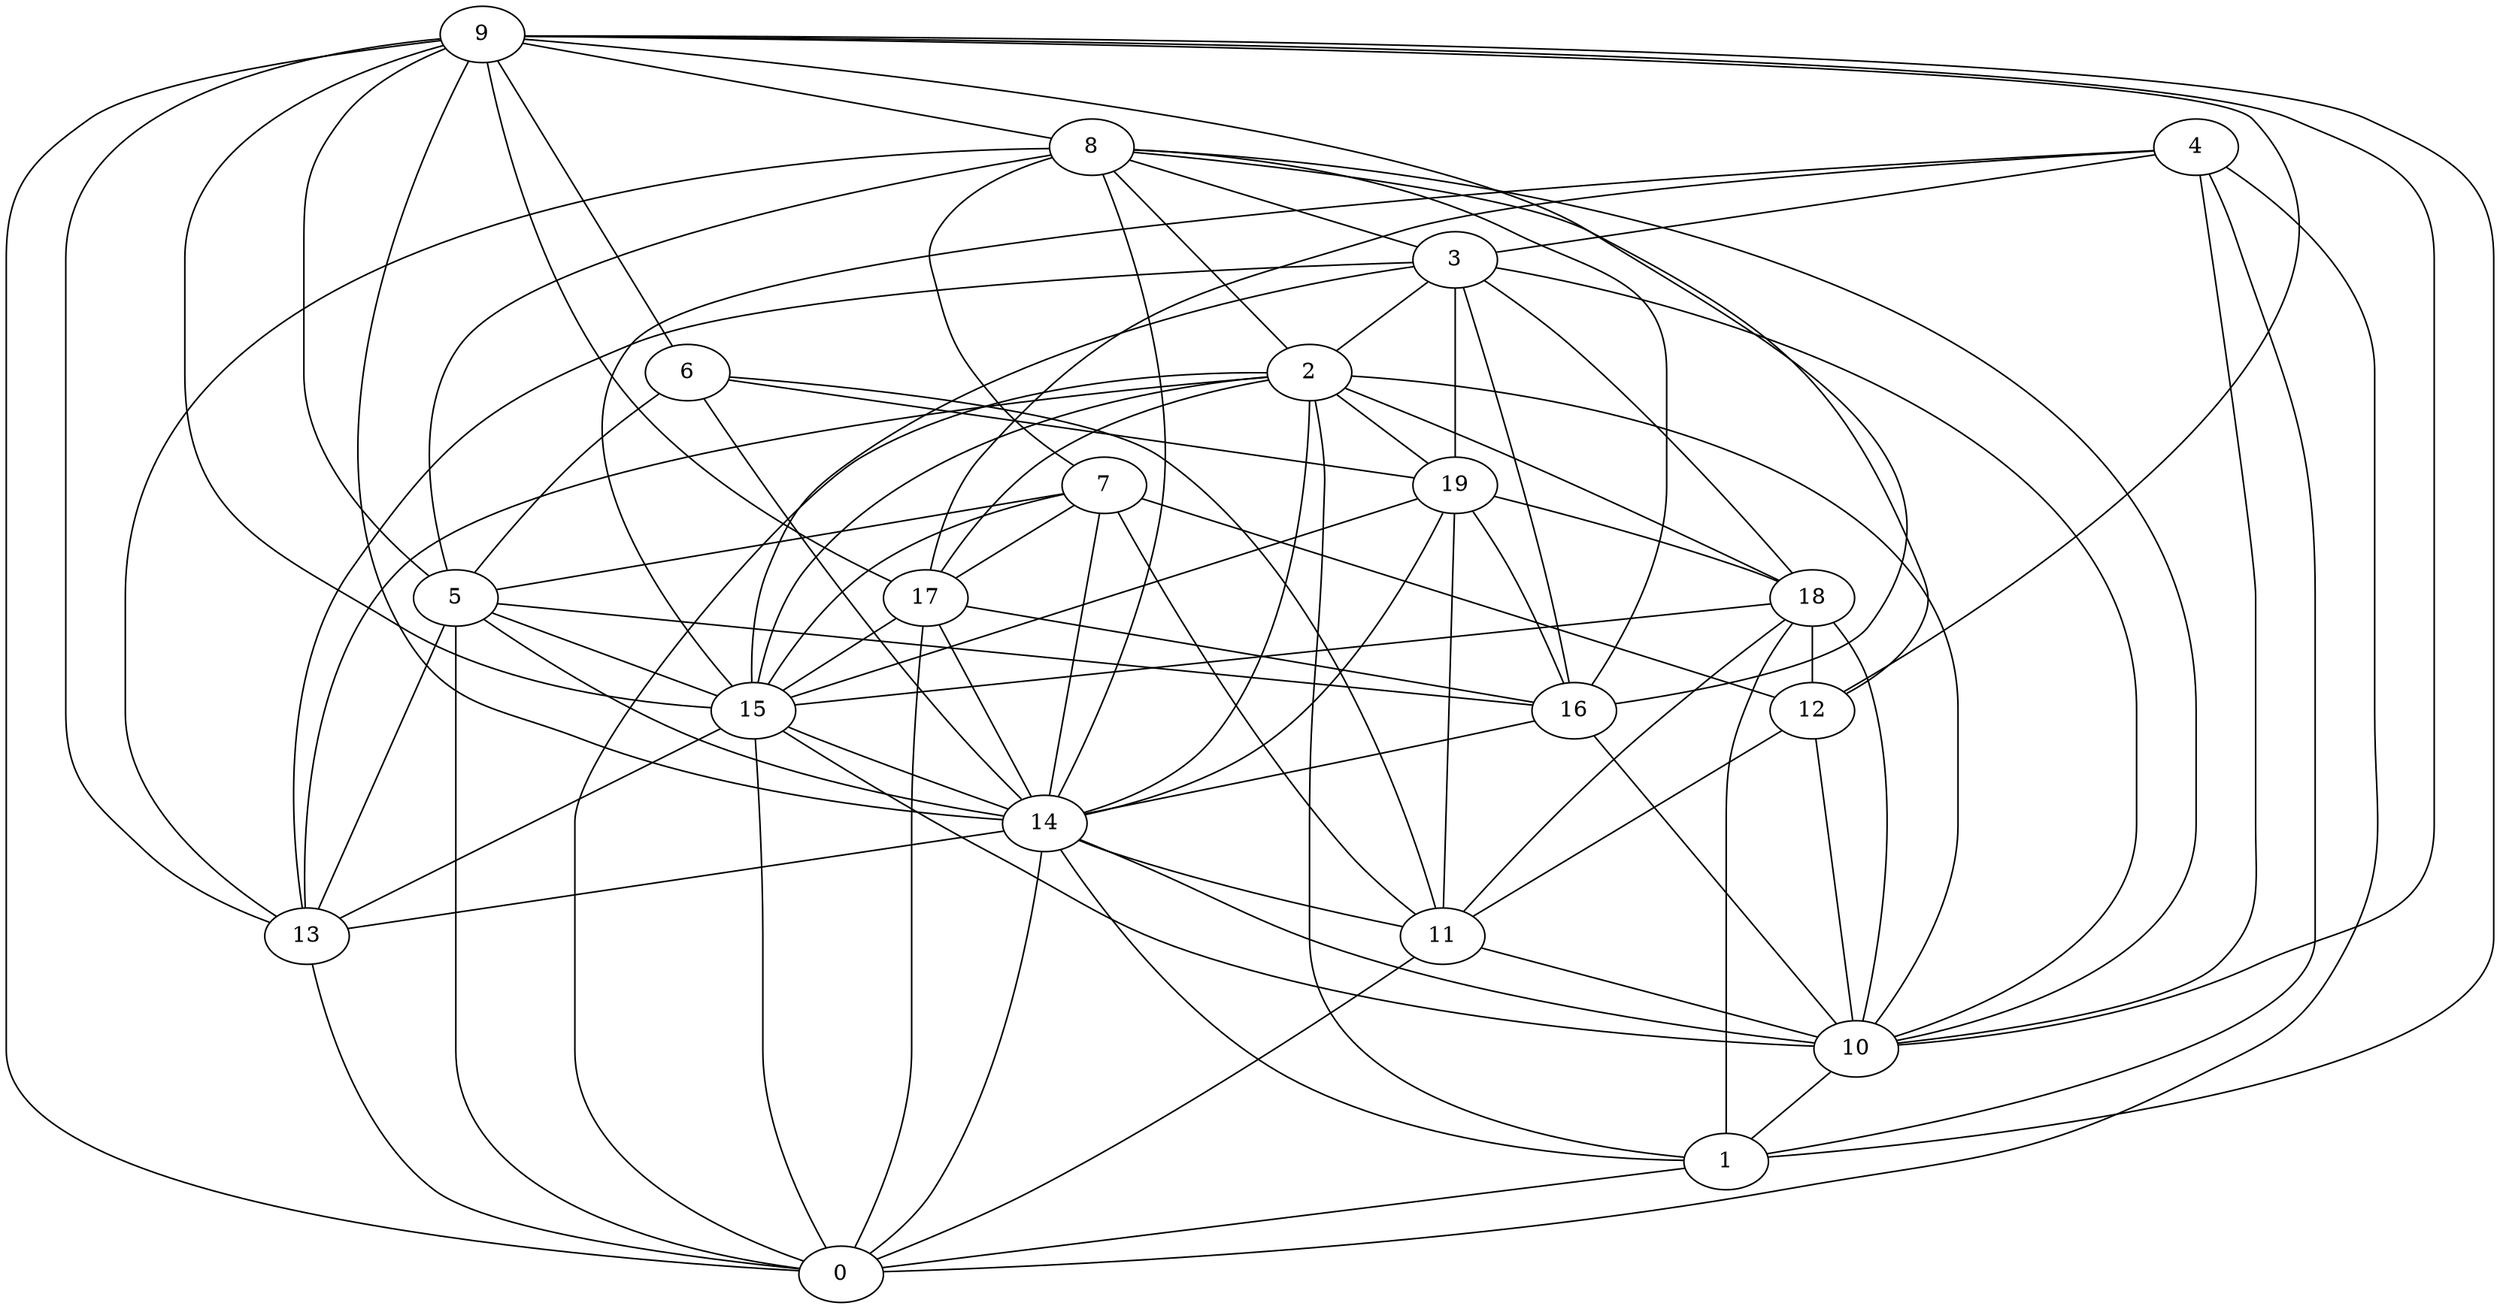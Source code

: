 digraph GG_graph {

subgraph G_graph {
edge [color = black]
"12" -> "10" [dir = none]
"14" -> "1" [dir = none]
"14" -> "13" [dir = none]
"14" -> "0" [dir = none]
"14" -> "10" [dir = none]
"6" -> "5" [dir = none]
"6" -> "14" [dir = none]
"19" -> "18" [dir = none]
"19" -> "15" [dir = none]
"19" -> "14" [dir = none]
"19" -> "11" [dir = none]
"19" -> "16" [dir = none]
"4" -> "10" [dir = none]
"4" -> "0" [dir = none]
"4" -> "15" [dir = none]
"4" -> "1" [dir = none]
"5" -> "14" [dir = none]
"5" -> "16" [dir = none]
"5" -> "15" [dir = none]
"11" -> "0" [dir = none]
"11" -> "10" [dir = none]
"18" -> "10" [dir = none]
"9" -> "13" [dir = none]
"9" -> "6" [dir = none]
"9" -> "1" [dir = none]
"9" -> "8" [dir = none]
"9" -> "16" [dir = none]
"9" -> "10" [dir = none]
"9" -> "15" [dir = none]
"1" -> "0" [dir = none]
"3" -> "18" [dir = none]
"3" -> "2" [dir = none]
"3" -> "15" [dir = none]
"3" -> "10" [dir = none]
"16" -> "14" [dir = none]
"8" -> "10" [dir = none]
"8" -> "12" [dir = none]
"8" -> "14" [dir = none]
"8" -> "2" [dir = none]
"8" -> "16" [dir = none]
"8" -> "13" [dir = none]
"8" -> "7" [dir = none]
"2" -> "19" [dir = none]
"2" -> "17" [dir = none]
"2" -> "18" [dir = none]
"2" -> "1" [dir = none]
"2" -> "15" [dir = none]
"2" -> "0" [dir = none]
"2" -> "13" [dir = none]
"15" -> "14" [dir = none]
"15" -> "10" [dir = none]
"15" -> "0" [dir = none]
"7" -> "17" [dir = none]
"7" -> "12" [dir = none]
"7" -> "14" [dir = none]
"17" -> "14" [dir = none]
"17" -> "15" [dir = none]
"4" -> "3" [dir = none]
"7" -> "15" [dir = none]
"9" -> "0" [dir = none]
"12" -> "11" [dir = none]
"3" -> "13" [dir = none]
"17" -> "16" [dir = none]
"16" -> "10" [dir = none]
"9" -> "5" [dir = none]
"5" -> "0" [dir = none]
"18" -> "15" [dir = none]
"9" -> "14" [dir = none]
"5" -> "13" [dir = none]
"18" -> "12" [dir = none]
"14" -> "11" [dir = none]
"17" -> "0" [dir = none]
"9" -> "12" [dir = none]
"4" -> "17" [dir = none]
"10" -> "1" [dir = none]
"3" -> "19" [dir = none]
"18" -> "11" [dir = none]
"2" -> "10" [dir = none]
"13" -> "0" [dir = none]
"18" -> "1" [dir = none]
"6" -> "11" [dir = none]
"8" -> "5" [dir = none]
"7" -> "11" [dir = none]
"9" -> "17" [dir = none]
"15" -> "13" [dir = none]
"8" -> "3" [dir = none]
"7" -> "5" [dir = none]
"2" -> "14" [dir = none]
"3" -> "16" [dir = none]
"6" -> "19" [dir = none]
}

}
